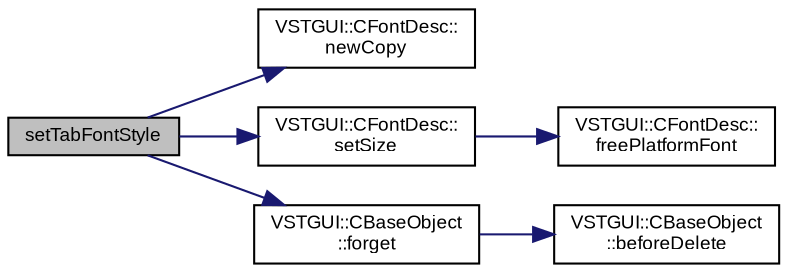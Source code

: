 digraph "setTabFontStyle"
{
  bgcolor="transparent";
  edge [fontname="Arial",fontsize="9",labelfontname="Arial",labelfontsize="9"];
  node [fontname="Arial",fontsize="9",shape=record];
  rankdir="LR";
  Node1 [label="setTabFontStyle",height=0.2,width=0.4,color="black", fillcolor="grey75", style="filled" fontcolor="black"];
  Node1 -> Node2 [color="midnightblue",fontsize="9",style="solid",fontname="Arial"];
  Node2 [label="VSTGUI::CFontDesc::\lnewCopy",height=0.2,width=0.4,color="black",URL="$class_v_s_t_g_u_i_1_1_c_font_desc.html#a624f67fa321bcb03a632d38161b1f216"];
  Node1 -> Node3 [color="midnightblue",fontsize="9",style="solid",fontname="Arial"];
  Node3 [label="VSTGUI::CFontDesc::\lsetSize",height=0.2,width=0.4,color="black",URL="$class_v_s_t_g_u_i_1_1_c_font_desc.html#a628f10b3308511e5cc29f9ed76ef8b07",tooltip="set the height of the font "];
  Node3 -> Node4 [color="midnightblue",fontsize="9",style="solid",fontname="Arial"];
  Node4 [label="VSTGUI::CFontDesc::\lfreePlatformFont",height=0.2,width=0.4,color="black",URL="$class_v_s_t_g_u_i_1_1_c_font_desc.html#a8320c1ae5fc44c383e96220707f3654c"];
  Node1 -> Node5 [color="midnightblue",fontsize="9",style="solid",fontname="Arial"];
  Node5 [label="VSTGUI::CBaseObject\l::forget",height=0.2,width=0.4,color="black",URL="$class_v_s_t_g_u_i_1_1_c_base_object.html#ad63e28fbe95a3458c97c60bfacd47ab8",tooltip="decrease refcount and delete object if refcount == 0 "];
  Node5 -> Node6 [color="midnightblue",fontsize="9",style="solid",fontname="Arial"];
  Node6 [label="VSTGUI::CBaseObject\l::beforeDelete",height=0.2,width=0.4,color="black",URL="$class_v_s_t_g_u_i_1_1_c_base_object.html#a7109cc8e58c631f14b338c5e60633d7b"];
}
